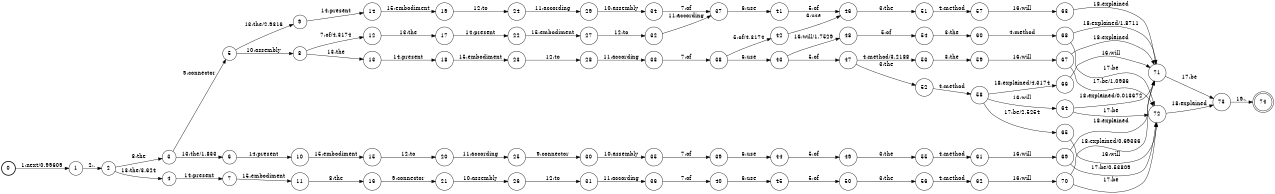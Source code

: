 digraph FST {
rankdir = LR;
size = "8.5,11";
label = "";
center = 1;
orientation = Portrait;
ranksep = "0.4";
nodesep = "0.25";
0 [label = "0", shape = circle, style = bold, fontsize = 14]
	0 -> 1 [label = "1:next/0.99609", fontsize = 14];
1 [label = "1", shape = circle, style = solid, fontsize = 14]
	1 -> 2 [label = "2:,", fontsize = 14];
2 [label = "2", shape = circle, style = solid, fontsize = 14]
	2 -> 3 [label = "8:the", fontsize = 14];
	2 -> 4 [label = "13:the/3.624", fontsize = 14];
3 [label = "3", shape = circle, style = solid, fontsize = 14]
	3 -> 6 [label = "13:the/1.833", fontsize = 14];
	3 -> 5 [label = "9:connector", fontsize = 14];
4 [label = "4", shape = circle, style = solid, fontsize = 14]
	4 -> 7 [label = "14:present", fontsize = 14];
5 [label = "5", shape = circle, style = solid, fontsize = 14]
	5 -> 9 [label = "13:the/2.9316", fontsize = 14];
	5 -> 8 [label = "10:assembly", fontsize = 14];
6 [label = "6", shape = circle, style = solid, fontsize = 14]
	6 -> 10 [label = "14:present", fontsize = 14];
7 [label = "7", shape = circle, style = solid, fontsize = 14]
	7 -> 11 [label = "15:embodiment", fontsize = 14];
8 [label = "8", shape = circle, style = solid, fontsize = 14]
	8 -> 12 [label = "7:of/4.3174", fontsize = 14];
	8 -> 13 [label = "13:the", fontsize = 14];
9 [label = "9", shape = circle, style = solid, fontsize = 14]
	9 -> 14 [label = "14:present", fontsize = 14];
10 [label = "10", shape = circle, style = solid, fontsize = 14]
	10 -> 15 [label = "15:embodiment", fontsize = 14];
11 [label = "11", shape = circle, style = solid, fontsize = 14]
	11 -> 16 [label = "8:the", fontsize = 14];
12 [label = "12", shape = circle, style = solid, fontsize = 14]
	12 -> 17 [label = "13:the", fontsize = 14];
13 [label = "13", shape = circle, style = solid, fontsize = 14]
	13 -> 18 [label = "14:present", fontsize = 14];
14 [label = "14", shape = circle, style = solid, fontsize = 14]
	14 -> 19 [label = "15:embodiment", fontsize = 14];
15 [label = "15", shape = circle, style = solid, fontsize = 14]
	15 -> 20 [label = "12:to", fontsize = 14];
16 [label = "16", shape = circle, style = solid, fontsize = 14]
	16 -> 21 [label = "9:connector", fontsize = 14];
17 [label = "17", shape = circle, style = solid, fontsize = 14]
	17 -> 22 [label = "14:present", fontsize = 14];
18 [label = "18", shape = circle, style = solid, fontsize = 14]
	18 -> 23 [label = "15:embodiment", fontsize = 14];
19 [label = "19", shape = circle, style = solid, fontsize = 14]
	19 -> 24 [label = "12:to", fontsize = 14];
20 [label = "20", shape = circle, style = solid, fontsize = 14]
	20 -> 25 [label = "11:according", fontsize = 14];
21 [label = "21", shape = circle, style = solid, fontsize = 14]
	21 -> 26 [label = "10:assembly", fontsize = 14];
22 [label = "22", shape = circle, style = solid, fontsize = 14]
	22 -> 27 [label = "15:embodiment", fontsize = 14];
23 [label = "23", shape = circle, style = solid, fontsize = 14]
	23 -> 28 [label = "12:to", fontsize = 14];
24 [label = "24", shape = circle, style = solid, fontsize = 14]
	24 -> 29 [label = "11:according", fontsize = 14];
25 [label = "25", shape = circle, style = solid, fontsize = 14]
	25 -> 30 [label = "9:connector", fontsize = 14];
26 [label = "26", shape = circle, style = solid, fontsize = 14]
	26 -> 31 [label = "12:to", fontsize = 14];
27 [label = "27", shape = circle, style = solid, fontsize = 14]
	27 -> 32 [label = "12:to", fontsize = 14];
28 [label = "28", shape = circle, style = solid, fontsize = 14]
	28 -> 33 [label = "11:according", fontsize = 14];
29 [label = "29", shape = circle, style = solid, fontsize = 14]
	29 -> 34 [label = "10:assembly", fontsize = 14];
30 [label = "30", shape = circle, style = solid, fontsize = 14]
	30 -> 35 [label = "10:assembly", fontsize = 14];
31 [label = "31", shape = circle, style = solid, fontsize = 14]
	31 -> 36 [label = "11:according", fontsize = 14];
32 [label = "32", shape = circle, style = solid, fontsize = 14]
	32 -> 37 [label = "11:according", fontsize = 14];
33 [label = "33", shape = circle, style = solid, fontsize = 14]
	33 -> 38 [label = "7:of", fontsize = 14];
34 [label = "34", shape = circle, style = solid, fontsize = 14]
	34 -> 37 [label = "7:of", fontsize = 14];
35 [label = "35", shape = circle, style = solid, fontsize = 14]
	35 -> 39 [label = "7:of", fontsize = 14];
36 [label = "36", shape = circle, style = solid, fontsize = 14]
	36 -> 40 [label = "7:of", fontsize = 14];
37 [label = "37", shape = circle, style = solid, fontsize = 14]
	37 -> 41 [label = "6:use", fontsize = 14];
38 [label = "38", shape = circle, style = solid, fontsize = 14]
	38 -> 43 [label = "6:use", fontsize = 14];
	38 -> 42 [label = "5:of/4.3174", fontsize = 14];
39 [label = "39", shape = circle, style = solid, fontsize = 14]
	39 -> 44 [label = "6:use", fontsize = 14];
40 [label = "40", shape = circle, style = solid, fontsize = 14]
	40 -> 45 [label = "6:use", fontsize = 14];
41 [label = "41", shape = circle, style = solid, fontsize = 14]
	41 -> 46 [label = "5:of", fontsize = 14];
42 [label = "42", shape = circle, style = solid, fontsize = 14]
	42 -> 46 [label = "6:use", fontsize = 14];
43 [label = "43", shape = circle, style = solid, fontsize = 14]
	43 -> 47 [label = "5:of", fontsize = 14];
	43 -> 48 [label = "16:will/1.7529", fontsize = 14];
44 [label = "44", shape = circle, style = solid, fontsize = 14]
	44 -> 49 [label = "5:of", fontsize = 14];
45 [label = "45", shape = circle, style = solid, fontsize = 14]
	45 -> 50 [label = "5:of", fontsize = 14];
46 [label = "46", shape = circle, style = solid, fontsize = 14]
	46 -> 51 [label = "3:the", fontsize = 14];
47 [label = "47", shape = circle, style = solid, fontsize = 14]
	47 -> 53 [label = "4:method/3.2188", fontsize = 14];
	47 -> 52 [label = "3:the", fontsize = 14];
48 [label = "48", shape = circle, style = solid, fontsize = 14]
	48 -> 54 [label = "5:of", fontsize = 14];
49 [label = "49", shape = circle, style = solid, fontsize = 14]
	49 -> 55 [label = "3:the", fontsize = 14];
50 [label = "50", shape = circle, style = solid, fontsize = 14]
	50 -> 56 [label = "3:the", fontsize = 14];
51 [label = "51", shape = circle, style = solid, fontsize = 14]
	51 -> 57 [label = "4:method", fontsize = 14];
52 [label = "52", shape = circle, style = solid, fontsize = 14]
	52 -> 58 [label = "4:method", fontsize = 14];
53 [label = "53", shape = circle, style = solid, fontsize = 14]
	53 -> 59 [label = "3:the", fontsize = 14];
54 [label = "54", shape = circle, style = solid, fontsize = 14]
	54 -> 60 [label = "3:the", fontsize = 14];
55 [label = "55", shape = circle, style = solid, fontsize = 14]
	55 -> 61 [label = "4:method", fontsize = 14];
56 [label = "56", shape = circle, style = solid, fontsize = 14]
	56 -> 62 [label = "4:method", fontsize = 14];
57 [label = "57", shape = circle, style = solid, fontsize = 14]
	57 -> 63 [label = "16:will", fontsize = 14];
58 [label = "58", shape = circle, style = solid, fontsize = 14]
	58 -> 64 [label = "16:will", fontsize = 14];
	58 -> 65 [label = "17:be/2.5254", fontsize = 14];
	58 -> 66 [label = "18:explained/4.3174", fontsize = 14];
59 [label = "59", shape = circle, style = solid, fontsize = 14]
	59 -> 67 [label = "16:will", fontsize = 14];
60 [label = "60", shape = circle, style = solid, fontsize = 14]
	60 -> 68 [label = "4:method", fontsize = 14];
61 [label = "61", shape = circle, style = solid, fontsize = 14]
	61 -> 69 [label = "16:will", fontsize = 14];
62 [label = "62", shape = circle, style = solid, fontsize = 14]
	62 -> 70 [label = "16:will", fontsize = 14];
63 [label = "63", shape = circle, style = solid, fontsize = 14]
	63 -> 71 [label = "18:explained", fontsize = 14];
64 [label = "64", shape = circle, style = solid, fontsize = 14]
	64 -> 72 [label = "17:be", fontsize = 14];
	64 -> 71 [label = "18:explained/0.013672", fontsize = 14];
65 [label = "65", shape = circle, style = solid, fontsize = 14]
	65 -> 72 [label = "16:will", fontsize = 14];
66 [label = "66", shape = circle, style = solid, fontsize = 14]
	66 -> 71 [label = "16:will", fontsize = 14];
67 [label = "67", shape = circle, style = solid, fontsize = 14]
	67 -> 72 [label = "17:be/1.0986", fontsize = 14];
	67 -> 71 [label = "18:explained", fontsize = 14];
68 [label = "68", shape = circle, style = solid, fontsize = 14]
	68 -> 72 [label = "17:be", fontsize = 14];
	68 -> 71 [label = "18:explained/1.8711", fontsize = 14];
69 [label = "69", shape = circle, style = solid, fontsize = 14]
	69 -> 72 [label = "17:be/0.53809", fontsize = 14];
	69 -> 71 [label = "18:explained", fontsize = 14];
70 [label = "70", shape = circle, style = solid, fontsize = 14]
	70 -> 72 [label = "17:be", fontsize = 14];
	70 -> 71 [label = "18:explained/0.69336", fontsize = 14];
71 [label = "71", shape = circle, style = solid, fontsize = 14]
	71 -> 73 [label = "17:be", fontsize = 14];
72 [label = "72", shape = circle, style = solid, fontsize = 14]
	72 -> 73 [label = "18:explained", fontsize = 14];
73 [label = "73", shape = circle, style = solid, fontsize = 14]
	73 -> 74 [label = "19:.", fontsize = 14];
74 [label = "74", shape = doublecircle, style = solid, fontsize = 14]
}
